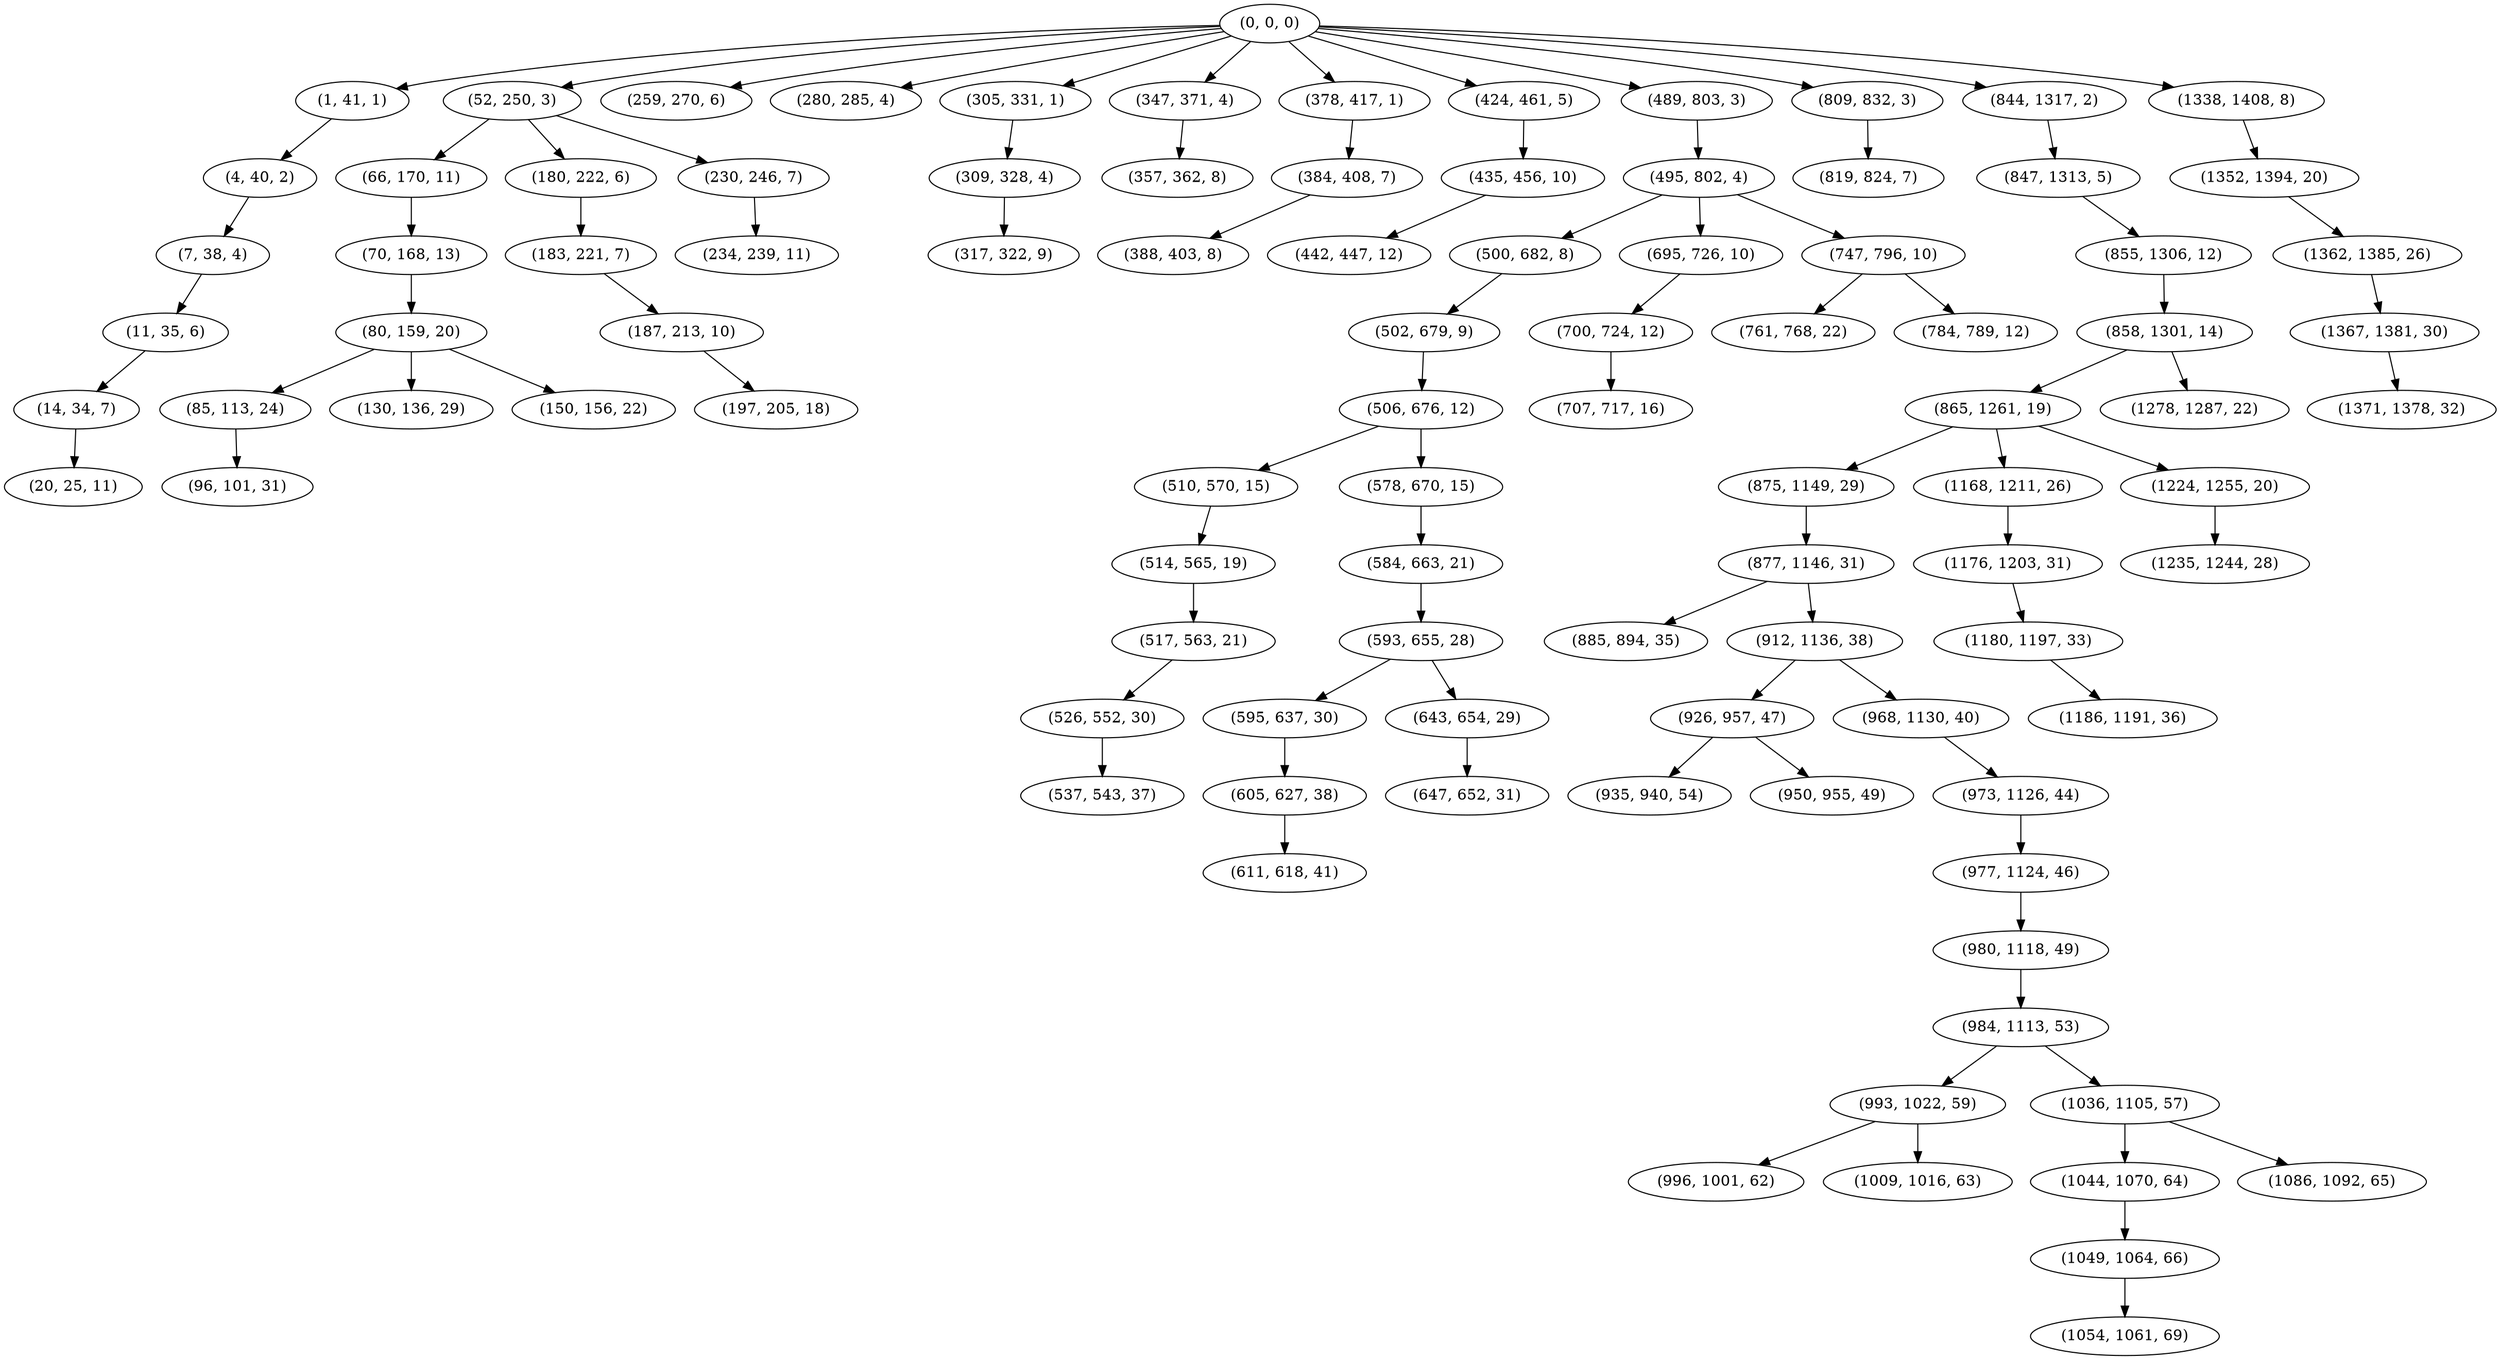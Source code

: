 digraph tree {
    "(0, 0, 0)";
    "(1, 41, 1)";
    "(4, 40, 2)";
    "(7, 38, 4)";
    "(11, 35, 6)";
    "(14, 34, 7)";
    "(20, 25, 11)";
    "(52, 250, 3)";
    "(66, 170, 11)";
    "(70, 168, 13)";
    "(80, 159, 20)";
    "(85, 113, 24)";
    "(96, 101, 31)";
    "(130, 136, 29)";
    "(150, 156, 22)";
    "(180, 222, 6)";
    "(183, 221, 7)";
    "(187, 213, 10)";
    "(197, 205, 18)";
    "(230, 246, 7)";
    "(234, 239, 11)";
    "(259, 270, 6)";
    "(280, 285, 4)";
    "(305, 331, 1)";
    "(309, 328, 4)";
    "(317, 322, 9)";
    "(347, 371, 4)";
    "(357, 362, 8)";
    "(378, 417, 1)";
    "(384, 408, 7)";
    "(388, 403, 8)";
    "(424, 461, 5)";
    "(435, 456, 10)";
    "(442, 447, 12)";
    "(489, 803, 3)";
    "(495, 802, 4)";
    "(500, 682, 8)";
    "(502, 679, 9)";
    "(506, 676, 12)";
    "(510, 570, 15)";
    "(514, 565, 19)";
    "(517, 563, 21)";
    "(526, 552, 30)";
    "(537, 543, 37)";
    "(578, 670, 15)";
    "(584, 663, 21)";
    "(593, 655, 28)";
    "(595, 637, 30)";
    "(605, 627, 38)";
    "(611, 618, 41)";
    "(643, 654, 29)";
    "(647, 652, 31)";
    "(695, 726, 10)";
    "(700, 724, 12)";
    "(707, 717, 16)";
    "(747, 796, 10)";
    "(761, 768, 22)";
    "(784, 789, 12)";
    "(809, 832, 3)";
    "(819, 824, 7)";
    "(844, 1317, 2)";
    "(847, 1313, 5)";
    "(855, 1306, 12)";
    "(858, 1301, 14)";
    "(865, 1261, 19)";
    "(875, 1149, 29)";
    "(877, 1146, 31)";
    "(885, 894, 35)";
    "(912, 1136, 38)";
    "(926, 957, 47)";
    "(935, 940, 54)";
    "(950, 955, 49)";
    "(968, 1130, 40)";
    "(973, 1126, 44)";
    "(977, 1124, 46)";
    "(980, 1118, 49)";
    "(984, 1113, 53)";
    "(993, 1022, 59)";
    "(996, 1001, 62)";
    "(1009, 1016, 63)";
    "(1036, 1105, 57)";
    "(1044, 1070, 64)";
    "(1049, 1064, 66)";
    "(1054, 1061, 69)";
    "(1086, 1092, 65)";
    "(1168, 1211, 26)";
    "(1176, 1203, 31)";
    "(1180, 1197, 33)";
    "(1186, 1191, 36)";
    "(1224, 1255, 20)";
    "(1235, 1244, 28)";
    "(1278, 1287, 22)";
    "(1338, 1408, 8)";
    "(1352, 1394, 20)";
    "(1362, 1385, 26)";
    "(1367, 1381, 30)";
    "(1371, 1378, 32)";
    "(0, 0, 0)" -> "(1, 41, 1)";
    "(0, 0, 0)" -> "(52, 250, 3)";
    "(0, 0, 0)" -> "(259, 270, 6)";
    "(0, 0, 0)" -> "(280, 285, 4)";
    "(0, 0, 0)" -> "(305, 331, 1)";
    "(0, 0, 0)" -> "(347, 371, 4)";
    "(0, 0, 0)" -> "(378, 417, 1)";
    "(0, 0, 0)" -> "(424, 461, 5)";
    "(0, 0, 0)" -> "(489, 803, 3)";
    "(0, 0, 0)" -> "(809, 832, 3)";
    "(0, 0, 0)" -> "(844, 1317, 2)";
    "(0, 0, 0)" -> "(1338, 1408, 8)";
    "(1, 41, 1)" -> "(4, 40, 2)";
    "(4, 40, 2)" -> "(7, 38, 4)";
    "(7, 38, 4)" -> "(11, 35, 6)";
    "(11, 35, 6)" -> "(14, 34, 7)";
    "(14, 34, 7)" -> "(20, 25, 11)";
    "(52, 250, 3)" -> "(66, 170, 11)";
    "(52, 250, 3)" -> "(180, 222, 6)";
    "(52, 250, 3)" -> "(230, 246, 7)";
    "(66, 170, 11)" -> "(70, 168, 13)";
    "(70, 168, 13)" -> "(80, 159, 20)";
    "(80, 159, 20)" -> "(85, 113, 24)";
    "(80, 159, 20)" -> "(130, 136, 29)";
    "(80, 159, 20)" -> "(150, 156, 22)";
    "(85, 113, 24)" -> "(96, 101, 31)";
    "(180, 222, 6)" -> "(183, 221, 7)";
    "(183, 221, 7)" -> "(187, 213, 10)";
    "(187, 213, 10)" -> "(197, 205, 18)";
    "(230, 246, 7)" -> "(234, 239, 11)";
    "(305, 331, 1)" -> "(309, 328, 4)";
    "(309, 328, 4)" -> "(317, 322, 9)";
    "(347, 371, 4)" -> "(357, 362, 8)";
    "(378, 417, 1)" -> "(384, 408, 7)";
    "(384, 408, 7)" -> "(388, 403, 8)";
    "(424, 461, 5)" -> "(435, 456, 10)";
    "(435, 456, 10)" -> "(442, 447, 12)";
    "(489, 803, 3)" -> "(495, 802, 4)";
    "(495, 802, 4)" -> "(500, 682, 8)";
    "(495, 802, 4)" -> "(695, 726, 10)";
    "(495, 802, 4)" -> "(747, 796, 10)";
    "(500, 682, 8)" -> "(502, 679, 9)";
    "(502, 679, 9)" -> "(506, 676, 12)";
    "(506, 676, 12)" -> "(510, 570, 15)";
    "(506, 676, 12)" -> "(578, 670, 15)";
    "(510, 570, 15)" -> "(514, 565, 19)";
    "(514, 565, 19)" -> "(517, 563, 21)";
    "(517, 563, 21)" -> "(526, 552, 30)";
    "(526, 552, 30)" -> "(537, 543, 37)";
    "(578, 670, 15)" -> "(584, 663, 21)";
    "(584, 663, 21)" -> "(593, 655, 28)";
    "(593, 655, 28)" -> "(595, 637, 30)";
    "(593, 655, 28)" -> "(643, 654, 29)";
    "(595, 637, 30)" -> "(605, 627, 38)";
    "(605, 627, 38)" -> "(611, 618, 41)";
    "(643, 654, 29)" -> "(647, 652, 31)";
    "(695, 726, 10)" -> "(700, 724, 12)";
    "(700, 724, 12)" -> "(707, 717, 16)";
    "(747, 796, 10)" -> "(761, 768, 22)";
    "(747, 796, 10)" -> "(784, 789, 12)";
    "(809, 832, 3)" -> "(819, 824, 7)";
    "(844, 1317, 2)" -> "(847, 1313, 5)";
    "(847, 1313, 5)" -> "(855, 1306, 12)";
    "(855, 1306, 12)" -> "(858, 1301, 14)";
    "(858, 1301, 14)" -> "(865, 1261, 19)";
    "(858, 1301, 14)" -> "(1278, 1287, 22)";
    "(865, 1261, 19)" -> "(875, 1149, 29)";
    "(865, 1261, 19)" -> "(1168, 1211, 26)";
    "(865, 1261, 19)" -> "(1224, 1255, 20)";
    "(875, 1149, 29)" -> "(877, 1146, 31)";
    "(877, 1146, 31)" -> "(885, 894, 35)";
    "(877, 1146, 31)" -> "(912, 1136, 38)";
    "(912, 1136, 38)" -> "(926, 957, 47)";
    "(912, 1136, 38)" -> "(968, 1130, 40)";
    "(926, 957, 47)" -> "(935, 940, 54)";
    "(926, 957, 47)" -> "(950, 955, 49)";
    "(968, 1130, 40)" -> "(973, 1126, 44)";
    "(973, 1126, 44)" -> "(977, 1124, 46)";
    "(977, 1124, 46)" -> "(980, 1118, 49)";
    "(980, 1118, 49)" -> "(984, 1113, 53)";
    "(984, 1113, 53)" -> "(993, 1022, 59)";
    "(984, 1113, 53)" -> "(1036, 1105, 57)";
    "(993, 1022, 59)" -> "(996, 1001, 62)";
    "(993, 1022, 59)" -> "(1009, 1016, 63)";
    "(1036, 1105, 57)" -> "(1044, 1070, 64)";
    "(1036, 1105, 57)" -> "(1086, 1092, 65)";
    "(1044, 1070, 64)" -> "(1049, 1064, 66)";
    "(1049, 1064, 66)" -> "(1054, 1061, 69)";
    "(1168, 1211, 26)" -> "(1176, 1203, 31)";
    "(1176, 1203, 31)" -> "(1180, 1197, 33)";
    "(1180, 1197, 33)" -> "(1186, 1191, 36)";
    "(1224, 1255, 20)" -> "(1235, 1244, 28)";
    "(1338, 1408, 8)" -> "(1352, 1394, 20)";
    "(1352, 1394, 20)" -> "(1362, 1385, 26)";
    "(1362, 1385, 26)" -> "(1367, 1381, 30)";
    "(1367, 1381, 30)" -> "(1371, 1378, 32)";
}
